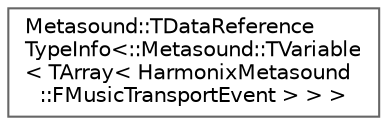 digraph "Graphical Class Hierarchy"
{
 // INTERACTIVE_SVG=YES
 // LATEX_PDF_SIZE
  bgcolor="transparent";
  edge [fontname=Helvetica,fontsize=10,labelfontname=Helvetica,labelfontsize=10];
  node [fontname=Helvetica,fontsize=10,shape=box,height=0.2,width=0.4];
  rankdir="LR";
  Node0 [id="Node000000",label="Metasound::TDataReference\lTypeInfo\<::Metasound::TVariable\l\< TArray\< HarmonixMetasound\l::FMusicTransportEvent \> \> \>",height=0.2,width=0.4,color="grey40", fillcolor="white", style="filled",URL="$d6/dbb/struct_1_1Metasound_1_1TDataReferenceTypeInfo_3_1_1Metasound_1_1TVariable_3_01TArray_3_01Harmoni3284b67a1bdea89d88d6467621a5f5f7.html",tooltip=" "];
}
